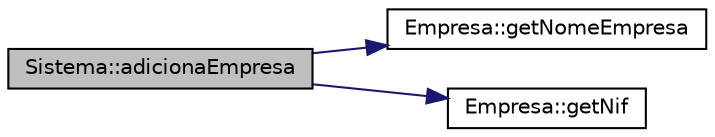 digraph "Sistema::adicionaEmpresa"
{
  edge [fontname="Helvetica",fontsize="10",labelfontname="Helvetica",labelfontsize="10"];
  node [fontname="Helvetica",fontsize="10",shape=record];
  rankdir="LR";
  Node7 [label="Sistema::adicionaEmpresa",height=0.2,width=0.4,color="black", fillcolor="grey75", style="filled", fontcolor="black"];
  Node7 -> Node8 [color="midnightblue",fontsize="10",style="solid",fontname="Helvetica"];
  Node8 [label="Empresa::getNomeEmpresa",height=0.2,width=0.4,color="black", fillcolor="white", style="filled",URL="$class_empresa.html#a99bc2de98a0c0348abb74c93e6e7159e"];
  Node7 -> Node9 [color="midnightblue",fontsize="10",style="solid",fontname="Helvetica"];
  Node9 [label="Empresa::getNif",height=0.2,width=0.4,color="black", fillcolor="white", style="filled",URL="$class_empresa.html#a6ab12452496ccaea5493bd2c67824f09"];
}
